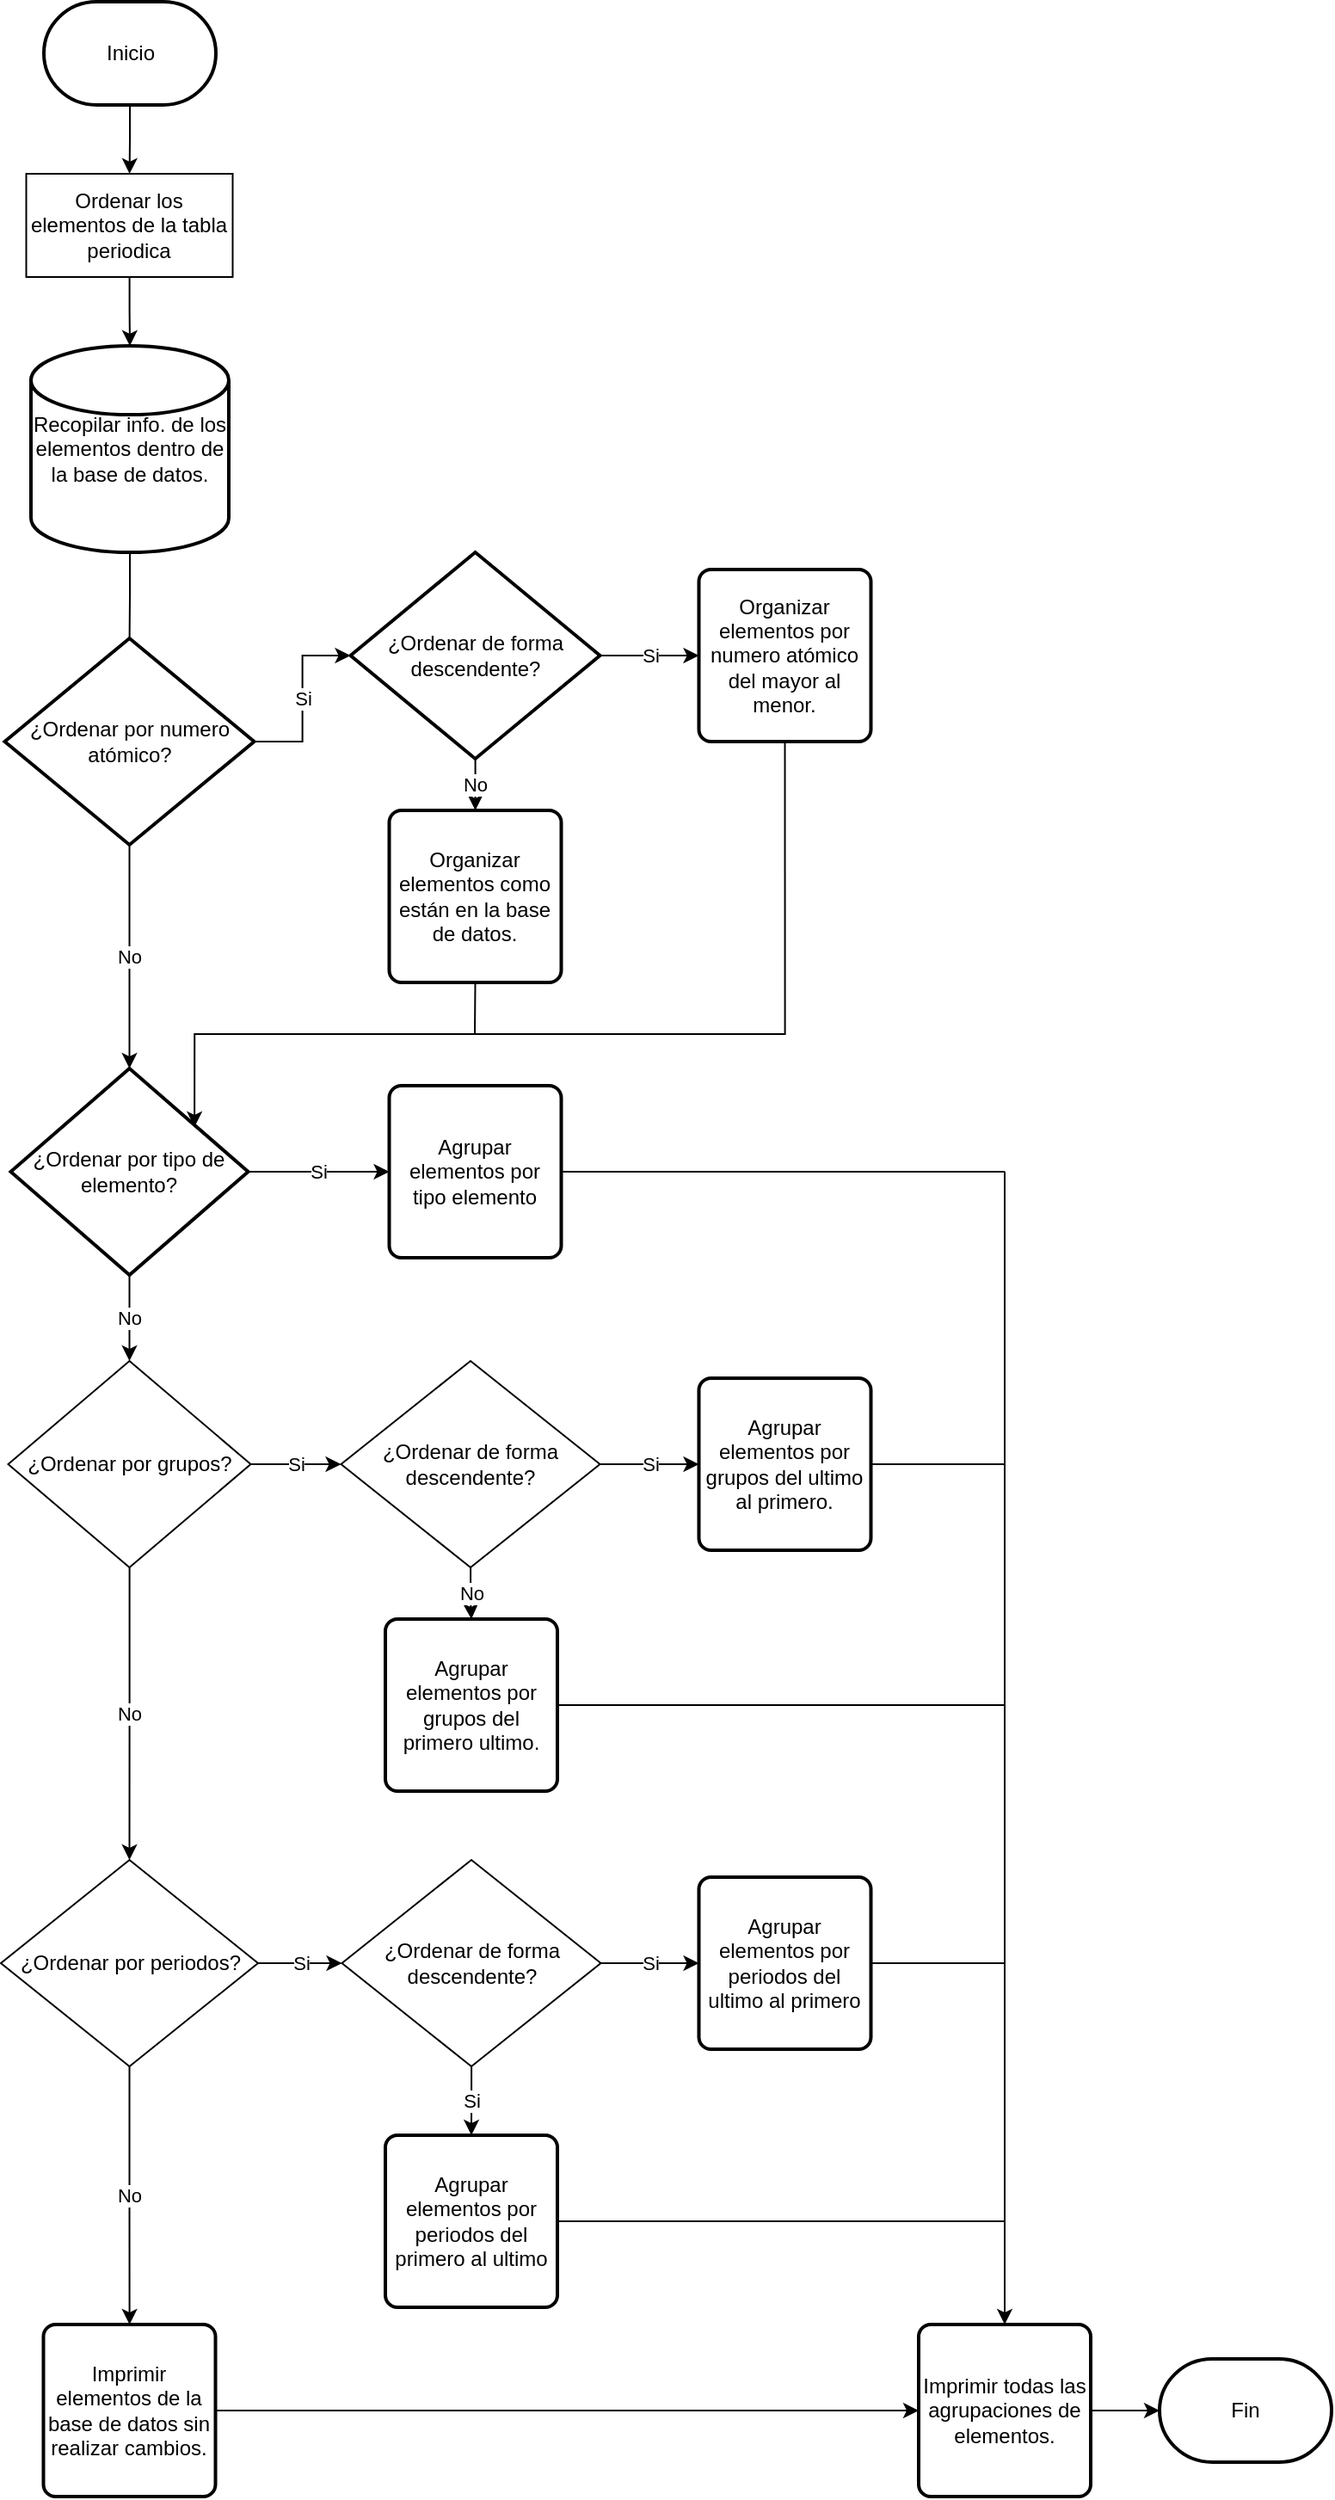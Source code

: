 <mxfile version="15.3.2" type="device"><diagram id="kgpKYQtTHZ0yAKxKKP6v" name="Page-1"><mxGraphModel dx="868" dy="450" grid="1" gridSize="10" guides="1" tooltips="1" connect="1" arrows="1" fold="1" page="1" pageScale="1" pageWidth="850" pageHeight="1100" math="0" shadow="0"><root><mxCell id="0"/><mxCell id="1" parent="0"/><mxCell id="IwEuAHd_ltRLwFr-RSMj-3" value="" style="edgeStyle=orthogonalEdgeStyle;rounded=0;orthogonalLoop=1;jettySize=auto;html=1;" parent="1" source="IwEuAHd_ltRLwFr-RSMj-1" target="IwEuAHd_ltRLwFr-RSMj-2" edge="1"><mxGeometry relative="1" as="geometry"/></mxCell><mxCell id="IwEuAHd_ltRLwFr-RSMj-1" value="Inicio" style="strokeWidth=2;html=1;shape=mxgraph.flowchart.terminator;whiteSpace=wrap;" parent="1" vertex="1"><mxGeometry x="91.5" y="20" width="100" height="60" as="geometry"/></mxCell><mxCell id="IwEuAHd_ltRLwFr-RSMj-5" value="" style="edgeStyle=orthogonalEdgeStyle;rounded=0;orthogonalLoop=1;jettySize=auto;html=1;" parent="1" source="IwEuAHd_ltRLwFr-RSMj-2" target="IwEuAHd_ltRLwFr-RSMj-4" edge="1"><mxGeometry relative="1" as="geometry"/></mxCell><mxCell id="IwEuAHd_ltRLwFr-RSMj-2" value="Ordenar los elementos de la tabla periodica" style="rounded=0;whiteSpace=wrap;html=1;" parent="1" vertex="1"><mxGeometry x="81.25" y="120" width="120" height="60" as="geometry"/></mxCell><mxCell id="IwEuAHd_ltRLwFr-RSMj-4" value="Recopilar info. de los elementos dentro de la base de datos." style="strokeWidth=2;html=1;shape=mxgraph.flowchart.database;whiteSpace=wrap;" parent="1" vertex="1"><mxGeometry x="84" y="220" width="115" height="120" as="geometry"/></mxCell><mxCell id="IwEuAHd_ltRLwFr-RSMj-23" value="Si" style="edgeStyle=orthogonalEdgeStyle;rounded=0;orthogonalLoop=1;jettySize=auto;html=1;" parent="1" source="IwEuAHd_ltRLwFr-RSMj-6" target="IwEuAHd_ltRLwFr-RSMj-22" edge="1"><mxGeometry relative="1" as="geometry"/></mxCell><mxCell id="IwEuAHd_ltRLwFr-RSMj-33" value="No" style="edgeStyle=orthogonalEdgeStyle;rounded=0;orthogonalLoop=1;jettySize=auto;html=1;" parent="1" source="IwEuAHd_ltRLwFr-RSMj-6" target="IwEuAHd_ltRLwFr-RSMj-18" edge="1"><mxGeometry relative="1" as="geometry"/></mxCell><mxCell id="IwEuAHd_ltRLwFr-RSMj-6" value="¿Ordenar por tipo de elemento?" style="strokeWidth=2;html=1;shape=mxgraph.flowchart.decision;whiteSpace=wrap;" parent="1" vertex="1"><mxGeometry x="72.25" y="640" width="138" height="120" as="geometry"/></mxCell><mxCell id="IwEuAHd_ltRLwFr-RSMj-31" value="Si" style="edgeStyle=orthogonalEdgeStyle;rounded=0;orthogonalLoop=1;jettySize=auto;html=1;" parent="1" source="IwEuAHd_ltRLwFr-RSMj-18" target="IwEuAHd_ltRLwFr-RSMj-26" edge="1"><mxGeometry relative="1" as="geometry"/></mxCell><mxCell id="IwEuAHd_ltRLwFr-RSMj-32" value="No" style="edgeStyle=orthogonalEdgeStyle;rounded=0;orthogonalLoop=1;jettySize=auto;html=1;" parent="1" source="IwEuAHd_ltRLwFr-RSMj-18" target="IwEuAHd_ltRLwFr-RSMj-19" edge="1"><mxGeometry relative="1" as="geometry"/></mxCell><mxCell id="IwEuAHd_ltRLwFr-RSMj-18" value="¿Ordenar por grupos?" style="rhombus;whiteSpace=wrap;html=1;" parent="1" vertex="1"><mxGeometry x="70.75" y="810" width="141" height="120" as="geometry"/></mxCell><mxCell id="IwEuAHd_ltRLwFr-RSMj-30" value="Si" style="edgeStyle=orthogonalEdgeStyle;rounded=0;orthogonalLoop=1;jettySize=auto;html=1;" parent="1" source="IwEuAHd_ltRLwFr-RSMj-19" target="IwEuAHd_ltRLwFr-RSMj-29" edge="1"><mxGeometry relative="1" as="geometry"/></mxCell><mxCell id="IwEuAHd_ltRLwFr-RSMj-42" value="No" style="edgeStyle=orthogonalEdgeStyle;rounded=0;orthogonalLoop=1;jettySize=auto;html=1;" parent="1" source="IwEuAHd_ltRLwFr-RSMj-19" target="IwEuAHd_ltRLwFr-RSMj-41" edge="1"><mxGeometry relative="1" as="geometry"/></mxCell><mxCell id="IwEuAHd_ltRLwFr-RSMj-19" value="¿Ordenar por periodos?" style="rhombus;whiteSpace=wrap;html=1;" parent="1" vertex="1"><mxGeometry x="66.5" y="1100" width="149.5" height="120" as="geometry"/></mxCell><mxCell id="IwEuAHd_ltRLwFr-RSMj-22" value="Agrupar elementos por tipo elemento" style="rounded=1;whiteSpace=wrap;html=1;absoluteArcSize=1;arcSize=14;strokeWidth=2;" parent="1" vertex="1"><mxGeometry x="292.25" y="650" width="100" height="100" as="geometry"/></mxCell><mxCell id="IwEuAHd_ltRLwFr-RSMj-46" value="Si" style="edgeStyle=orthogonalEdgeStyle;rounded=0;orthogonalLoop=1;jettySize=auto;html=1;" parent="1" source="IwEuAHd_ltRLwFr-RSMj-26" target="IwEuAHd_ltRLwFr-RSMj-34" edge="1"><mxGeometry relative="1" as="geometry"/></mxCell><mxCell id="IwEuAHd_ltRLwFr-RSMj-68" value="No" style="edgeStyle=orthogonalEdgeStyle;rounded=0;orthogonalLoop=1;jettySize=auto;html=1;" parent="1" source="IwEuAHd_ltRLwFr-RSMj-26" target="IwEuAHd_ltRLwFr-RSMj-38" edge="1"><mxGeometry relative="1" as="geometry"/></mxCell><mxCell id="IwEuAHd_ltRLwFr-RSMj-26" value="¿Ordenar de forma descendente?" style="rhombus;whiteSpace=wrap;html=1;" parent="1" vertex="1"><mxGeometry x="264.25" y="810" width="150.5" height="120" as="geometry"/></mxCell><mxCell id="IwEuAHd_ltRLwFr-RSMj-49" value="Si" style="edgeStyle=orthogonalEdgeStyle;rounded=0;orthogonalLoop=1;jettySize=auto;html=1;" parent="1" source="IwEuAHd_ltRLwFr-RSMj-29" target="IwEuAHd_ltRLwFr-RSMj-48" edge="1"><mxGeometry relative="1" as="geometry"/></mxCell><mxCell id="IwEuAHd_ltRLwFr-RSMj-66" value="Si" style="edgeStyle=orthogonalEdgeStyle;rounded=0;orthogonalLoop=1;jettySize=auto;html=1;" parent="1" source="IwEuAHd_ltRLwFr-RSMj-29" target="IwEuAHd_ltRLwFr-RSMj-47" edge="1"><mxGeometry relative="1" as="geometry"/></mxCell><mxCell id="IwEuAHd_ltRLwFr-RSMj-29" value="¿Ordenar de forma descendente?" style="rhombus;whiteSpace=wrap;html=1;" parent="1" vertex="1"><mxGeometry x="264.75" y="1100" width="150.5" height="120" as="geometry"/></mxCell><mxCell id="IwEuAHd_ltRLwFr-RSMj-34" value="Agrupar elementos por grupos del ultimo al primero." style="rounded=1;whiteSpace=wrap;html=1;absoluteArcSize=1;arcSize=14;strokeWidth=2;" parent="1" vertex="1"><mxGeometry x="472.25" y="820" width="100" height="100" as="geometry"/></mxCell><mxCell id="IwEuAHd_ltRLwFr-RSMj-38" value="Agrupar elementos por grupos del primero ultimo." style="rounded=1;whiteSpace=wrap;html=1;absoluteArcSize=1;arcSize=14;strokeWidth=2;" parent="1" vertex="1"><mxGeometry x="290" y="960" width="100" height="100" as="geometry"/></mxCell><mxCell id="eks6Yp2RA6HIjOOdgHkB-1" style="edgeStyle=orthogonalEdgeStyle;rounded=0;orthogonalLoop=1;jettySize=auto;html=1;exitX=1;exitY=0.5;exitDx=0;exitDy=0;entryX=0;entryY=0.5;entryDx=0;entryDy=0;" edge="1" parent="1" source="IwEuAHd_ltRLwFr-RSMj-41" target="IwEuAHd_ltRLwFr-RSMj-69"><mxGeometry relative="1" as="geometry"/></mxCell><mxCell id="IwEuAHd_ltRLwFr-RSMj-41" value="Imprimir elementos de la base de datos sin realizar cambios." style="rounded=1;whiteSpace=wrap;html=1;absoluteArcSize=1;arcSize=14;strokeWidth=2;" parent="1" vertex="1"><mxGeometry x="91.25" y="1370" width="100" height="100" as="geometry"/></mxCell><mxCell id="IwEuAHd_ltRLwFr-RSMj-47" value="Agrupar elementos por periodos del primero al ultimo" style="rounded=1;whiteSpace=wrap;html=1;absoluteArcSize=1;arcSize=14;strokeWidth=2;" parent="1" vertex="1"><mxGeometry x="290" y="1260" width="100" height="100" as="geometry"/></mxCell><mxCell id="IwEuAHd_ltRLwFr-RSMj-48" value="Agrupar elementos por periodos del ultimo al primero" style="rounded=1;whiteSpace=wrap;html=1;absoluteArcSize=1;arcSize=14;strokeWidth=2;" parent="1" vertex="1"><mxGeometry x="472.25" y="1110" width="100" height="100" as="geometry"/></mxCell><mxCell id="IwEuAHd_ltRLwFr-RSMj-54" value="Si" style="edgeStyle=orthogonalEdgeStyle;rounded=0;orthogonalLoop=1;jettySize=auto;html=1;" parent="1" source="IwEuAHd_ltRLwFr-RSMj-51" target="IwEuAHd_ltRLwFr-RSMj-53" edge="1"><mxGeometry relative="1" as="geometry"/></mxCell><mxCell id="IwEuAHd_ltRLwFr-RSMj-57" value="No" style="edgeStyle=orthogonalEdgeStyle;rounded=0;orthogonalLoop=1;jettySize=auto;html=1;" parent="1" source="IwEuAHd_ltRLwFr-RSMj-51" target="IwEuAHd_ltRLwFr-RSMj-6" edge="1"><mxGeometry relative="1" as="geometry"/></mxCell><mxCell id="IwEuAHd_ltRLwFr-RSMj-51" value="¿Ordenar por numero atómico?" style="strokeWidth=2;html=1;shape=mxgraph.flowchart.decision;whiteSpace=wrap;" parent="1" vertex="1"><mxGeometry x="68.75" y="390" width="145" height="120" as="geometry"/></mxCell><mxCell id="IwEuAHd_ltRLwFr-RSMj-52" value="" style="edgeStyle=orthogonalEdgeStyle;rounded=0;orthogonalLoop=1;jettySize=auto;html=1;endArrow=none;" parent="1" source="IwEuAHd_ltRLwFr-RSMj-4" target="IwEuAHd_ltRLwFr-RSMj-51" edge="1"><mxGeometry relative="1" as="geometry"><mxPoint x="139" y="340" as="sourcePoint"/><mxPoint x="140.6" y="550" as="targetPoint"/></mxGeometry></mxCell><mxCell id="IwEuAHd_ltRLwFr-RSMj-59" value="No" style="edgeStyle=orthogonalEdgeStyle;rounded=0;orthogonalLoop=1;jettySize=auto;html=1;" parent="1" source="IwEuAHd_ltRLwFr-RSMj-53" target="IwEuAHd_ltRLwFr-RSMj-58" edge="1"><mxGeometry relative="1" as="geometry"/></mxCell><mxCell id="IwEuAHd_ltRLwFr-RSMj-61" value="Si" style="edgeStyle=orthogonalEdgeStyle;rounded=0;orthogonalLoop=1;jettySize=auto;html=1;" parent="1" source="IwEuAHd_ltRLwFr-RSMj-53" target="IwEuAHd_ltRLwFr-RSMj-60" edge="1"><mxGeometry relative="1" as="geometry"/></mxCell><mxCell id="IwEuAHd_ltRLwFr-RSMj-53" value="¿Ordenar de forma descendente?" style="strokeWidth=2;html=1;shape=mxgraph.flowchart.decision;whiteSpace=wrap;" parent="1" vertex="1"><mxGeometry x="269.75" y="340" width="145" height="120" as="geometry"/></mxCell><mxCell id="IwEuAHd_ltRLwFr-RSMj-58" value="Organizar elementos como están en la base de datos." style="rounded=1;whiteSpace=wrap;html=1;absoluteArcSize=1;arcSize=14;strokeWidth=2;" parent="1" vertex="1"><mxGeometry x="292.25" y="490" width="100" height="100" as="geometry"/></mxCell><mxCell id="IwEuAHd_ltRLwFr-RSMj-62" style="edgeStyle=orthogonalEdgeStyle;rounded=0;orthogonalLoop=1;jettySize=auto;html=1;exitX=0.5;exitY=1;exitDx=0;exitDy=0;entryX=0.774;entryY=0.283;entryDx=0;entryDy=0;entryPerimeter=0;" parent="1" source="IwEuAHd_ltRLwFr-RSMj-60" target="IwEuAHd_ltRLwFr-RSMj-6" edge="1"><mxGeometry relative="1" as="geometry"><Array as="points"><mxPoint x="522" y="620"/><mxPoint x="179" y="620"/></Array></mxGeometry></mxCell><mxCell id="IwEuAHd_ltRLwFr-RSMj-60" value="Organizar elementos por numero atómico del mayor al menor." style="rounded=1;whiteSpace=wrap;html=1;absoluteArcSize=1;arcSize=14;strokeWidth=2;" parent="1" vertex="1"><mxGeometry x="472.25" y="350" width="100" height="100" as="geometry"/></mxCell><mxCell id="IwEuAHd_ltRLwFr-RSMj-65" value="" style="endArrow=none;html=1;exitX=0.5;exitY=1;exitDx=0;exitDy=0;" parent="1" source="IwEuAHd_ltRLwFr-RSMj-58" edge="1"><mxGeometry width="50" height="50" relative="1" as="geometry"><mxPoint x="450" y="620" as="sourcePoint"/><mxPoint x="342" y="620" as="targetPoint"/></mxGeometry></mxCell><mxCell id="IwEuAHd_ltRLwFr-RSMj-77" value="" style="edgeStyle=orthogonalEdgeStyle;rounded=0;orthogonalLoop=1;jettySize=auto;html=1;" parent="1" source="IwEuAHd_ltRLwFr-RSMj-69" target="IwEuAHd_ltRLwFr-RSMj-70" edge="1"><mxGeometry relative="1" as="geometry"/></mxCell><mxCell id="IwEuAHd_ltRLwFr-RSMj-69" value="Imprimir todas las agrupaciones de elementos." style="rounded=1;whiteSpace=wrap;html=1;absoluteArcSize=1;arcSize=14;strokeWidth=2;" parent="1" vertex="1"><mxGeometry x="600" y="1370" width="100" height="100" as="geometry"/></mxCell><mxCell id="IwEuAHd_ltRLwFr-RSMj-70" value="Fin" style="strokeWidth=2;html=1;shape=mxgraph.flowchart.terminator;whiteSpace=wrap;" parent="1" vertex="1"><mxGeometry x="740" y="1390" width="100" height="60" as="geometry"/></mxCell><mxCell id="eks6Yp2RA6HIjOOdgHkB-2" value="" style="endArrow=classic;html=1;entryX=0.5;entryY=0;entryDx=0;entryDy=0;" edge="1" parent="1" target="IwEuAHd_ltRLwFr-RSMj-69"><mxGeometry width="50" height="50" relative="1" as="geometry"><mxPoint x="650" y="700" as="sourcePoint"/><mxPoint x="410" y="1290" as="targetPoint"/></mxGeometry></mxCell><mxCell id="eks6Yp2RA6HIjOOdgHkB-3" value="" style="endArrow=none;html=1;exitX=1;exitY=0.5;exitDx=0;exitDy=0;" edge="1" parent="1" source="IwEuAHd_ltRLwFr-RSMj-22"><mxGeometry width="50" height="50" relative="1" as="geometry"><mxPoint x="360" y="900" as="sourcePoint"/><mxPoint x="650" y="700" as="targetPoint"/></mxGeometry></mxCell><mxCell id="eks6Yp2RA6HIjOOdgHkB-5" value="" style="endArrow=none;html=1;exitX=1;exitY=0.5;exitDx=0;exitDy=0;" edge="1" parent="1" source="IwEuAHd_ltRLwFr-RSMj-34"><mxGeometry width="50" height="50" relative="1" as="geometry"><mxPoint x="620" y="950" as="sourcePoint"/><mxPoint x="650" y="870" as="targetPoint"/></mxGeometry></mxCell><mxCell id="eks6Yp2RA6HIjOOdgHkB-6" value="" style="endArrow=none;html=1;exitX=1;exitY=0.5;exitDx=0;exitDy=0;" edge="1" parent="1" source="IwEuAHd_ltRLwFr-RSMj-48"><mxGeometry width="50" height="50" relative="1" as="geometry"><mxPoint x="630" y="1250" as="sourcePoint"/><mxPoint x="650" y="1160" as="targetPoint"/></mxGeometry></mxCell><mxCell id="eks6Yp2RA6HIjOOdgHkB-7" value="" style="endArrow=none;html=1;exitX=1;exitY=0.5;exitDx=0;exitDy=0;" edge="1" parent="1" source="IwEuAHd_ltRLwFr-RSMj-47"><mxGeometry width="50" height="50" relative="1" as="geometry"><mxPoint x="630" y="1250" as="sourcePoint"/><mxPoint x="650" y="1310" as="targetPoint"/></mxGeometry></mxCell><mxCell id="eks6Yp2RA6HIjOOdgHkB-8" value="" style="endArrow=none;html=1;exitX=1;exitY=0.5;exitDx=0;exitDy=0;" edge="1" parent="1" source="IwEuAHd_ltRLwFr-RSMj-38"><mxGeometry width="50" height="50" relative="1" as="geometry"><mxPoint x="580" y="1010" as="sourcePoint"/><mxPoint x="650" y="1010" as="targetPoint"/></mxGeometry></mxCell></root></mxGraphModel></diagram></mxfile>